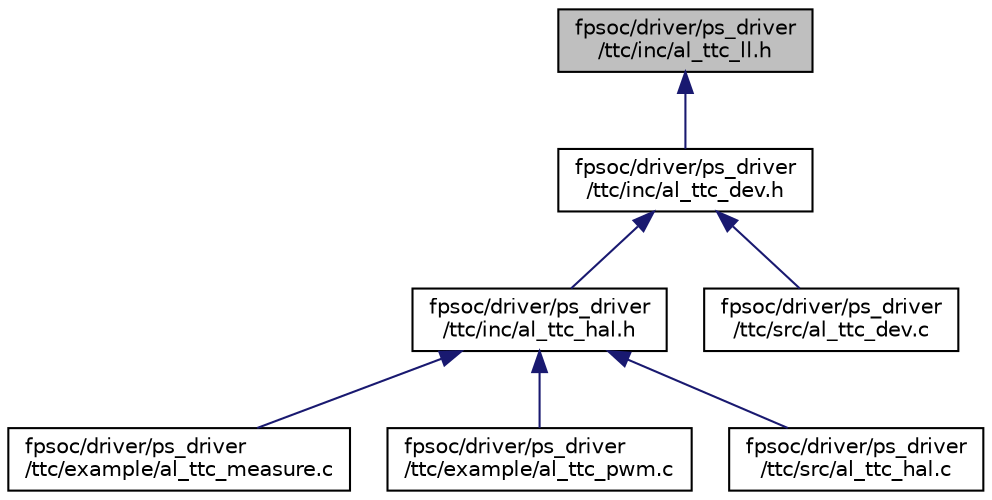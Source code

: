 digraph "fpsoc/driver/ps_driver/ttc/inc/al_ttc_ll.h"
{
  edge [fontname="Helvetica",fontsize="10",labelfontname="Helvetica",labelfontsize="10"];
  node [fontname="Helvetica",fontsize="10",shape=record];
  Node3 [label="fpsoc/driver/ps_driver\l/ttc/inc/al_ttc_ll.h",height=0.2,width=0.4,color="black", fillcolor="grey75", style="filled", fontcolor="black"];
  Node3 -> Node4 [dir="back",color="midnightblue",fontsize="10",style="solid",fontname="Helvetica"];
  Node4 [label="fpsoc/driver/ps_driver\l/ttc/inc/al_ttc_dev.h",height=0.2,width=0.4,color="black", fillcolor="white", style="filled",URL="$al__ttc__dev_8h.html"];
  Node4 -> Node5 [dir="back",color="midnightblue",fontsize="10",style="solid",fontname="Helvetica"];
  Node5 [label="fpsoc/driver/ps_driver\l/ttc/inc/al_ttc_hal.h",height=0.2,width=0.4,color="black", fillcolor="white", style="filled",URL="$al__ttc__hal_8h.html"];
  Node5 -> Node6 [dir="back",color="midnightblue",fontsize="10",style="solid",fontname="Helvetica"];
  Node6 [label="fpsoc/driver/ps_driver\l/ttc/example/al_ttc_measure.c",height=0.2,width=0.4,color="black", fillcolor="white", style="filled",URL="$al__ttc__measure_8c.html",tooltip="ttc measure pulse width example "];
  Node5 -> Node7 [dir="back",color="midnightblue",fontsize="10",style="solid",fontname="Helvetica"];
  Node7 [label="fpsoc/driver/ps_driver\l/ttc/example/al_ttc_pwm.c",height=0.2,width=0.4,color="black", fillcolor="white", style="filled",URL="$al__ttc__pwm_8c.html",tooltip="ttc pwm output example "];
  Node5 -> Node8 [dir="back",color="midnightblue",fontsize="10",style="solid",fontname="Helvetica"];
  Node8 [label="fpsoc/driver/ps_driver\l/ttc/src/al_ttc_hal.c",height=0.2,width=0.4,color="black", fillcolor="white", style="filled",URL="$al__ttc__hal_8c.html"];
  Node4 -> Node9 [dir="back",color="midnightblue",fontsize="10",style="solid",fontname="Helvetica"];
  Node9 [label="fpsoc/driver/ps_driver\l/ttc/src/al_ttc_dev.c",height=0.2,width=0.4,color="black", fillcolor="white", style="filled",URL="$al__ttc__dev_8c.html"];
}
